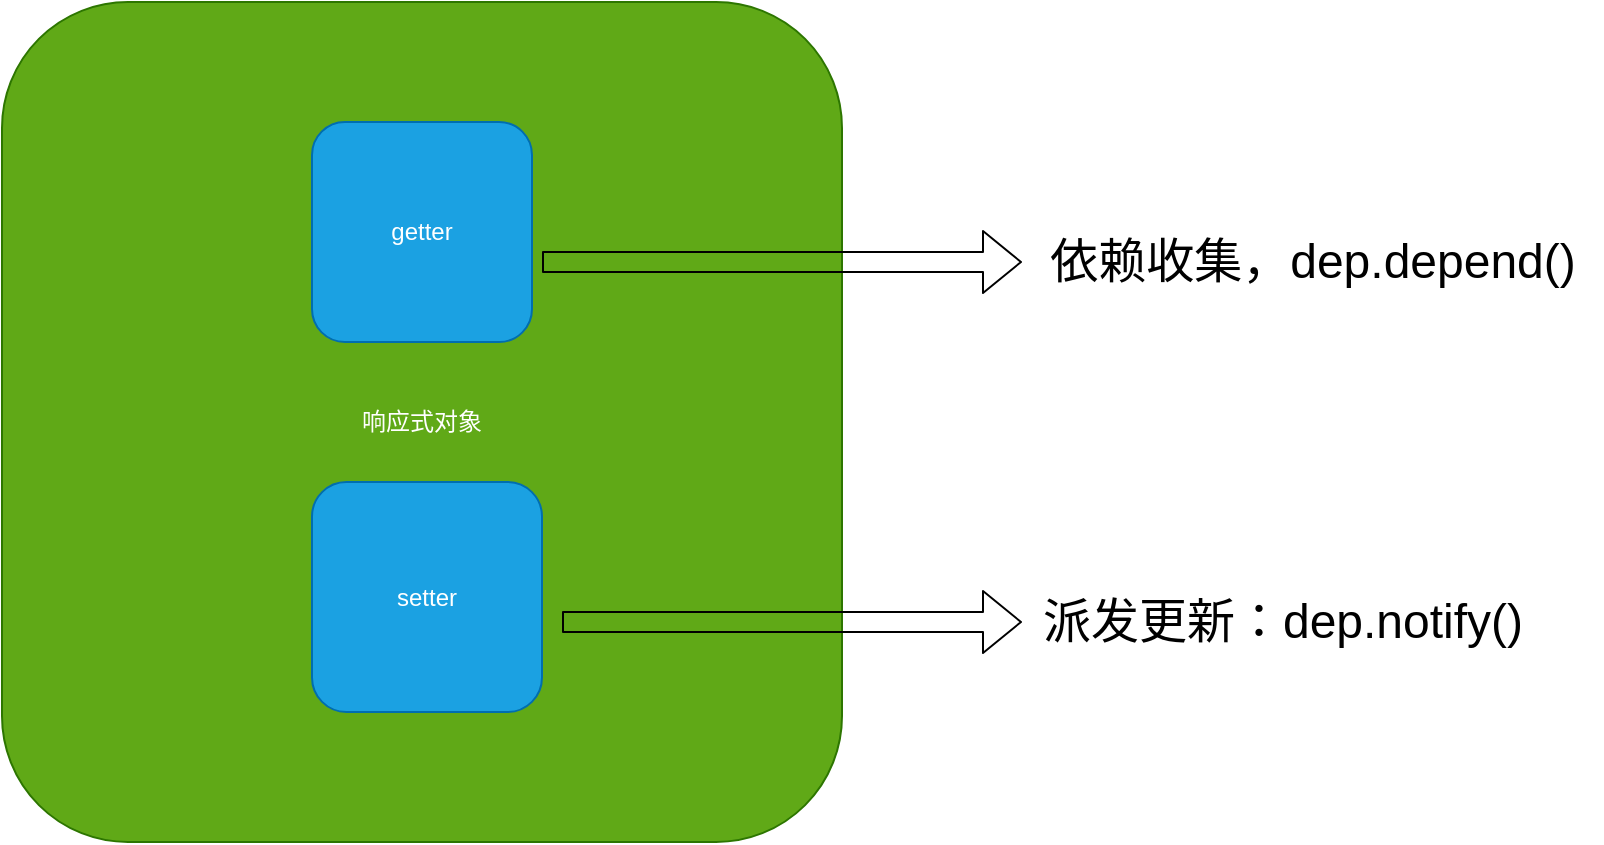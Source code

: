 <mxfile>
    <diagram id="FSB3woBJ7ZYVRrRMuHGV" name="Page-1">
        <mxGraphModel dx="1316" dy="978" grid="1" gridSize="10" guides="1" tooltips="1" connect="1" arrows="1" fold="1" page="0" pageScale="1" pageWidth="1169" pageHeight="827" background="none" math="0" shadow="0">
            <root>
                <mxCell id="0"/>
                <mxCell id="1" parent="0"/>
                <mxCell id="2" value="响应式对象" style="whiteSpace=wrap;html=1;aspect=fixed;fillStyle=solid;glass=0;rounded=1;shadow=0;labelBackgroundColor=none;labelBorderColor=none;labelPosition=center;verticalLabelPosition=middle;align=center;verticalAlign=middle;fillColor=#60a917;fontColor=#ffffff;strokeColor=#2D7600;textDirection=rtl;" vertex="1" parent="1">
                    <mxGeometry x="180" y="210" width="420" height="420" as="geometry"/>
                </mxCell>
                <mxCell id="3" value="getter" style="whiteSpace=wrap;html=1;aspect=fixed;fillColor=#1ba1e2;fontColor=#ffffff;strokeColor=#006EAF;rounded=1;" vertex="1" parent="1">
                    <mxGeometry x="335" y="270" width="110" height="110" as="geometry"/>
                </mxCell>
                <mxCell id="4" value="setter" style="whiteSpace=wrap;html=1;aspect=fixed;rounded=1;shadow=0;glass=0;labelBackgroundColor=none;labelBorderColor=none;fillStyle=solid;fillColor=#1ba1e2;fontColor=#ffffff;strokeColor=#006EAF;" vertex="1" parent="1">
                    <mxGeometry x="335" y="450" width="115" height="115" as="geometry"/>
                </mxCell>
                <mxCell id="7" value="" style="shape=flexArrow;endArrow=classic;html=1;" edge="1" parent="1" target="8">
                    <mxGeometry width="50" height="50" relative="1" as="geometry">
                        <mxPoint x="450" y="340" as="sourcePoint"/>
                        <mxPoint x="660" y="340" as="targetPoint"/>
                    </mxGeometry>
                </mxCell>
                <mxCell id="8" value="依赖收集，dep.depend()" style="text;html=1;align=center;verticalAlign=middle;resizable=0;points=[];autosize=1;strokeColor=none;fillColor=none;fontSize=24;rounded=1;" vertex="1" parent="1">
                    <mxGeometry x="690" y="320" width="290" height="40" as="geometry"/>
                </mxCell>
                <mxCell id="9" value="" style="shape=flexArrow;endArrow=classic;html=1;fontSize=24;" edge="1" parent="1">
                    <mxGeometry width="50" height="50" relative="1" as="geometry">
                        <mxPoint x="460" y="520" as="sourcePoint"/>
                        <mxPoint x="690" y="520" as="targetPoint"/>
                    </mxGeometry>
                </mxCell>
                <mxCell id="10" value="派发更新：dep.notify()" style="text;html=1;align=center;verticalAlign=middle;resizable=0;points=[];autosize=1;strokeColor=none;fillColor=none;fontSize=24;rounded=1;" vertex="1" parent="1">
                    <mxGeometry x="690" y="500" width="260" height="40" as="geometry"/>
                </mxCell>
            </root>
        </mxGraphModel>
    </diagram>
</mxfile>